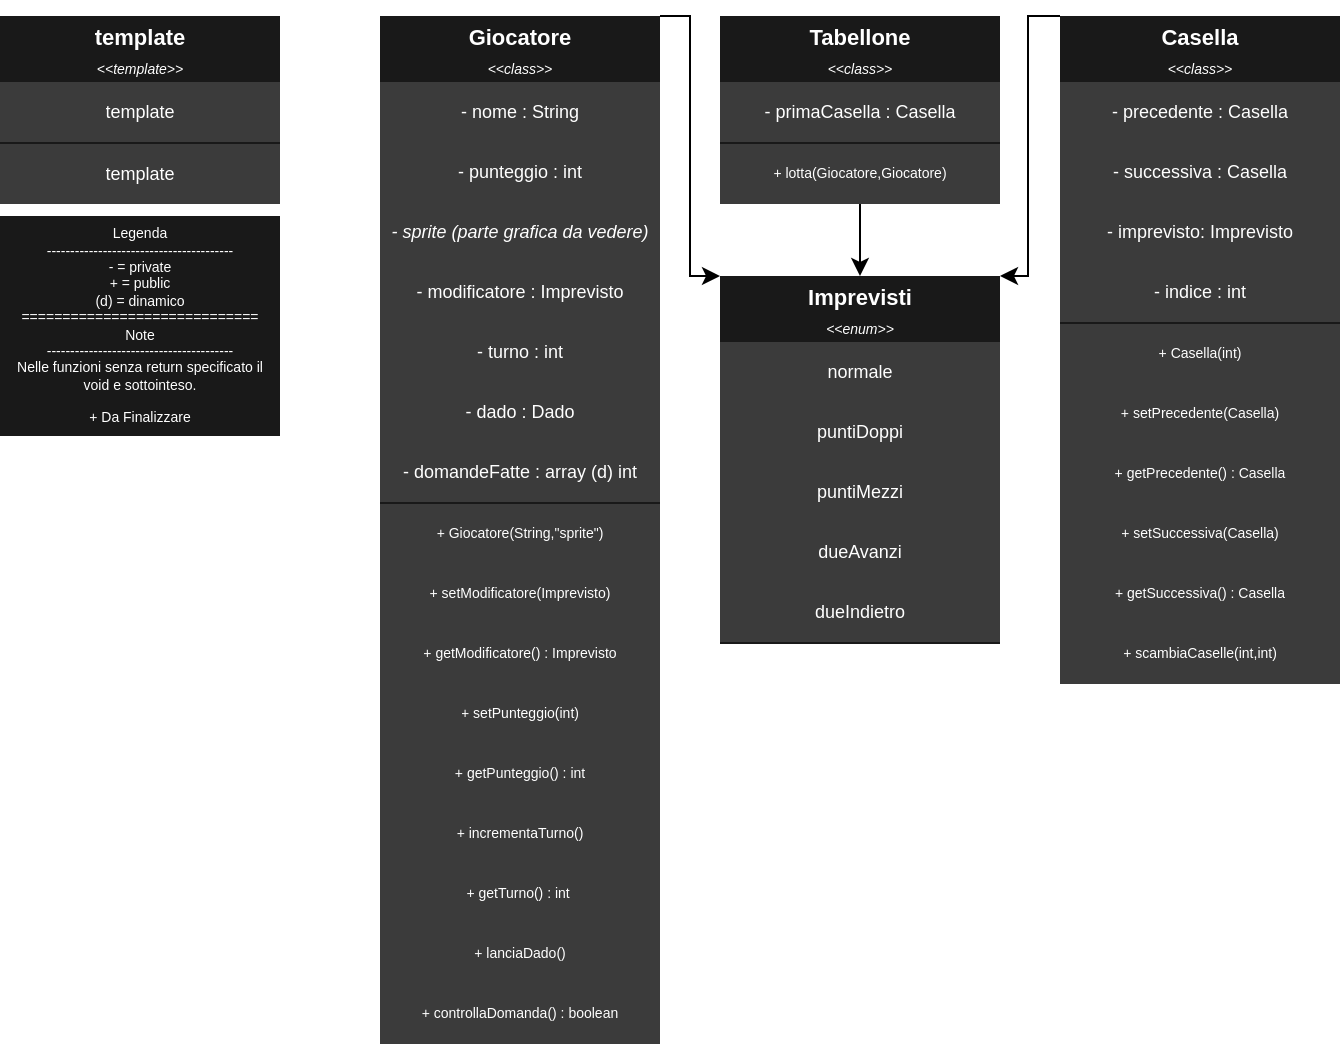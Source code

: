 <mxfile version="20.6.2" type="device"><diagram id="C5RBs43oDa-KdzZeNtuy" name="Page-1"><mxGraphModel dx="580" dy="514" grid="1" gridSize="10" guides="1" tooltips="1" connect="1" arrows="1" fold="1" page="1" pageScale="1" pageWidth="827" pageHeight="1169" math="0" shadow="0"><root><mxCell id="WIyWlLk6GJQsqaUBKTNV-0"/><mxCell id="WIyWlLk6GJQsqaUBKTNV-1" parent="WIyWlLk6GJQsqaUBKTNV-0"/><mxCell id="1BnblfIOh8ostStBnMvM-91" style="edgeStyle=orthogonalEdgeStyle;rounded=0;orthogonalLoop=1;jettySize=auto;html=1;exitX=1;exitY=0;exitDx=0;exitDy=0;entryX=0;entryY=0;entryDx=0;entryDy=0;fontFamily=Helvetica;fontSize=7;fontColor=#FFFFFF;startSize=30;" edge="1" parent="WIyWlLk6GJQsqaUBKTNV-1" source="in_DRPBtU063uCAU6A8--0" target="1BnblfIOh8ostStBnMvM-80"><mxGeometry relative="1" as="geometry"><Array as="points"><mxPoint x="375" y="160"/><mxPoint x="375" y="290"/></Array></mxGeometry></mxCell><mxCell id="in_DRPBtU063uCAU6A8--0" value="Giocatore" style="swimlane;fontStyle=1;childLayout=stackLayout;horizontal=1;startSize=20;horizontalStack=0;resizeParent=1;resizeParentMax=0;resizeLast=0;collapsible=1;marginBottom=0;fillColor=#191919;swimlaneLine=1;perimeterSpacing=0;strokeWidth=1;strokeColor=none;fillStyle=auto;shadow=0;gradientColor=none;swimlaneFillColor=none;fontSize=11;fontColor=#FFFFFF;" parent="WIyWlLk6GJQsqaUBKTNV-1" vertex="1"><mxGeometry x="220" y="160" width="140" height="514" as="geometry"><mxRectangle x="160" y="160" width="60" height="30" as="alternateBounds"/></mxGeometry></mxCell><mxCell id="1BnblfIOh8ostStBnMvM-27" value="&lt;&lt;class&gt;&gt;" style="text;strokeColor=none;fillColor=#191919;align=center;verticalAlign=middle;spacingLeft=4;spacingRight=4;overflow=hidden;points=[[0,0.5],[1,0.5]];portConstraint=eastwest;rotatable=0;fontColor=#FFFFFF;glass=0;rounded=0;shadow=0;sketch=0;perimeterSpacing=0;labelBorderColor=none;fontSize=7;fontStyle=2;labelBackgroundColor=none;" vertex="1" parent="in_DRPBtU063uCAU6A8--0"><mxGeometry y="20" width="140" height="13" as="geometry"/></mxCell><mxCell id="in_DRPBtU063uCAU6A8--1" value="- nome : String" style="text;strokeColor=none;fillColor=#3B3B3B;align=center;verticalAlign=middle;spacingLeft=4;spacingRight=4;overflow=hidden;points=[[0,0.5],[1,0.5]];portConstraint=eastwest;rotatable=0;fontColor=#ffffff;glass=0;rounded=0;shadow=0;sketch=0;perimeterSpacing=0;labelBorderColor=none;whiteSpace=wrap;fontSize=9;" parent="in_DRPBtU063uCAU6A8--0" vertex="1"><mxGeometry y="33" width="140" height="30" as="geometry"/></mxCell><mxCell id="1BnblfIOh8ostStBnMvM-14" value="- punteggio : int" style="text;strokeColor=none;fillColor=#3B3B3B;align=center;verticalAlign=middle;spacingLeft=4;spacingRight=4;overflow=hidden;points=[[0,0.5],[1,0.5]];portConstraint=eastwest;rotatable=0;fontColor=#ffffff;glass=0;rounded=0;shadow=0;sketch=0;perimeterSpacing=0;labelBorderColor=none;whiteSpace=wrap;fontSize=9;" vertex="1" parent="in_DRPBtU063uCAU6A8--0"><mxGeometry y="63" width="140" height="30" as="geometry"/></mxCell><mxCell id="1BnblfIOh8ostStBnMvM-19" value="- sprite (parte grafica da vedere)" style="text;strokeColor=none;fillColor=#3B3B3B;align=center;verticalAlign=middle;spacingLeft=4;spacingRight=4;overflow=hidden;points=[[0,0.5],[1,0.5]];portConstraint=eastwest;rotatable=0;fontColor=#ffffff;glass=0;rounded=0;shadow=0;sketch=0;perimeterSpacing=0;labelBorderColor=none;whiteSpace=wrap;fontStyle=2;fontSize=9;" vertex="1" parent="in_DRPBtU063uCAU6A8--0"><mxGeometry y="93" width="140" height="30" as="geometry"/></mxCell><mxCell id="1BnblfIOh8ostStBnMvM-20" value="- modificatore : Imprevisto" style="text;strokeColor=none;fillColor=#3B3B3B;align=center;verticalAlign=middle;spacingLeft=4;spacingRight=4;overflow=hidden;points=[[0,0.5],[1,0.5]];portConstraint=eastwest;rotatable=0;fontColor=#ffffff;glass=0;rounded=0;shadow=0;sketch=0;perimeterSpacing=0;labelBorderColor=none;whiteSpace=wrap;fontSize=9;" vertex="1" parent="in_DRPBtU063uCAU6A8--0"><mxGeometry y="123" width="140" height="30" as="geometry"/></mxCell><mxCell id="1BnblfIOh8ostStBnMvM-28" value="- turno : int" style="text;strokeColor=none;fillColor=#3B3B3B;align=center;verticalAlign=middle;spacingLeft=4;spacingRight=4;overflow=hidden;points=[[0,0.5],[1,0.5]];portConstraint=eastwest;rotatable=0;fontColor=#ffffff;glass=0;rounded=0;shadow=0;sketch=0;perimeterSpacing=0;labelBorderColor=none;whiteSpace=wrap;fontSize=9;" vertex="1" parent="in_DRPBtU063uCAU6A8--0"><mxGeometry y="153" width="140" height="30" as="geometry"/></mxCell><mxCell id="1BnblfIOh8ostStBnMvM-30" value="- dado : Dado" style="text;strokeColor=none;fillColor=#3B3B3B;align=center;verticalAlign=middle;spacingLeft=4;spacingRight=4;overflow=hidden;points=[[0,0.5],[1,0.5]];portConstraint=eastwest;rotatable=0;fontColor=#ffffff;glass=0;rounded=0;shadow=0;sketch=0;perimeterSpacing=0;labelBorderColor=none;whiteSpace=wrap;fontSize=9;" vertex="1" parent="in_DRPBtU063uCAU6A8--0"><mxGeometry y="183" width="140" height="30" as="geometry"/></mxCell><mxCell id="1BnblfIOh8ostStBnMvM-43" value="- domandeFatte : array (d) int" style="text;strokeColor=none;fillColor=#3B3B3B;align=center;verticalAlign=middle;spacingLeft=4;spacingRight=4;overflow=hidden;points=[[0,0.5],[1,0.5]];portConstraint=eastwest;rotatable=0;fontColor=#ffffff;glass=0;rounded=0;shadow=0;sketch=0;perimeterSpacing=0;labelBorderColor=none;whiteSpace=wrap;fontSize=9;" vertex="1" parent="in_DRPBtU063uCAU6A8--0"><mxGeometry y="213" width="140" height="30" as="geometry"/></mxCell><mxCell id="1BnblfIOh8ostStBnMvM-7" value="" style="text;strokeColor=none;fillColor=#191919;align=center;verticalAlign=middle;spacingLeft=4;spacingRight=4;overflow=hidden;points=[[0,0.5],[1,0.5]];portConstraint=eastwest;rotatable=0;fontColor=#191919;glass=0;rounded=0;shadow=0;sketch=0;perimeterSpacing=0;labelBorderColor=none;" vertex="1" parent="in_DRPBtU063uCAU6A8--0"><mxGeometry y="243" width="140" height="1" as="geometry"/></mxCell><mxCell id="1BnblfIOh8ostStBnMvM-44" value="+ Giocatore(String,&quot;sprite&quot;)" style="text;strokeColor=none;fillColor=#3B3B3B;align=center;verticalAlign=middle;spacingLeft=4;spacingRight=4;overflow=hidden;points=[[0,0.5],[1,0.5]];portConstraint=eastwest;rotatable=0;fontColor=#ffffff;glass=0;rounded=0;shadow=0;sketch=0;perimeterSpacing=0;labelBorderColor=none;whiteSpace=wrap;fontSize=7;" vertex="1" parent="in_DRPBtU063uCAU6A8--0"><mxGeometry y="244" width="140" height="30" as="geometry"/></mxCell><mxCell id="1BnblfIOh8ostStBnMvM-45" value="+ setModificatore(Imprevisto)" style="text;strokeColor=none;fillColor=#3B3B3B;align=center;verticalAlign=middle;spacingLeft=4;spacingRight=4;overflow=hidden;points=[[0,0.5],[1,0.5]];portConstraint=eastwest;rotatable=0;fontColor=#ffffff;glass=0;rounded=0;shadow=0;sketch=0;perimeterSpacing=0;labelBorderColor=none;whiteSpace=wrap;fontSize=7;" vertex="1" parent="in_DRPBtU063uCAU6A8--0"><mxGeometry y="274" width="140" height="30" as="geometry"/></mxCell><mxCell id="1BnblfIOh8ostStBnMvM-51" value="+ getModificatore() : Imprevisto" style="text;strokeColor=none;fillColor=#3B3B3B;align=center;verticalAlign=middle;spacingLeft=4;spacingRight=4;overflow=hidden;points=[[0,0.5],[1,0.5]];portConstraint=eastwest;rotatable=0;fontColor=#ffffff;glass=0;rounded=0;shadow=0;sketch=0;perimeterSpacing=0;labelBorderColor=none;whiteSpace=wrap;fontSize=7;" vertex="1" parent="in_DRPBtU063uCAU6A8--0"><mxGeometry y="304" width="140" height="30" as="geometry"/></mxCell><mxCell id="1BnblfIOh8ostStBnMvM-50" value="+ setPunteggio(int)" style="text;strokeColor=none;fillColor=#3B3B3B;align=center;verticalAlign=middle;spacingLeft=4;spacingRight=4;overflow=hidden;points=[[0,0.5],[1,0.5]];portConstraint=eastwest;rotatable=0;fontColor=#ffffff;glass=0;rounded=0;shadow=0;sketch=0;perimeterSpacing=0;labelBorderColor=none;whiteSpace=wrap;fontSize=7;" vertex="1" parent="in_DRPBtU063uCAU6A8--0"><mxGeometry y="334" width="140" height="30" as="geometry"/></mxCell><mxCell id="1BnblfIOh8ostStBnMvM-52" value="+ getPunteggio() : int" style="text;strokeColor=none;fillColor=#3B3B3B;align=center;verticalAlign=middle;spacingLeft=4;spacingRight=4;overflow=hidden;points=[[0,0.5],[1,0.5]];portConstraint=eastwest;rotatable=0;fontColor=#ffffff;glass=0;rounded=0;shadow=0;sketch=0;perimeterSpacing=0;labelBorderColor=none;whiteSpace=wrap;fontSize=7;" vertex="1" parent="in_DRPBtU063uCAU6A8--0"><mxGeometry y="364" width="140" height="30" as="geometry"/></mxCell><mxCell id="1BnblfIOh8ostStBnMvM-49" value="+ incrementaTurno()" style="text;strokeColor=none;fillColor=#3B3B3B;align=center;verticalAlign=middle;spacingLeft=4;spacingRight=4;overflow=hidden;points=[[0,0.5],[1,0.5]];portConstraint=eastwest;rotatable=0;fontColor=#ffffff;glass=0;rounded=0;shadow=0;sketch=0;perimeterSpacing=0;labelBorderColor=none;whiteSpace=wrap;fontSize=7;" vertex="1" parent="in_DRPBtU063uCAU6A8--0"><mxGeometry y="394" width="140" height="30" as="geometry"/></mxCell><mxCell id="1BnblfIOh8ostStBnMvM-53" value="+ getTurno() : int " style="text;strokeColor=none;fillColor=#3B3B3B;align=center;verticalAlign=middle;spacingLeft=4;spacingRight=4;overflow=hidden;points=[[0,0.5],[1,0.5]];portConstraint=eastwest;rotatable=0;fontColor=#ffffff;glass=0;rounded=0;shadow=0;sketch=0;perimeterSpacing=0;labelBorderColor=none;whiteSpace=wrap;fontSize=7;" vertex="1" parent="in_DRPBtU063uCAU6A8--0"><mxGeometry y="424" width="140" height="30" as="geometry"/></mxCell><mxCell id="1BnblfIOh8ostStBnMvM-46" value="+ lanciaDado()" style="text;strokeColor=none;fillColor=#3B3B3B;align=center;verticalAlign=middle;spacingLeft=4;spacingRight=4;overflow=hidden;points=[[0,0.5],[1,0.5]];portConstraint=eastwest;rotatable=0;fontColor=#ffffff;glass=0;rounded=0;shadow=0;sketch=0;perimeterSpacing=0;labelBorderColor=none;whiteSpace=wrap;fontSize=7;" vertex="1" parent="in_DRPBtU063uCAU6A8--0"><mxGeometry y="454" width="140" height="30" as="geometry"/></mxCell><mxCell id="1BnblfIOh8ostStBnMvM-48" value="+ controllaDomanda() : boolean" style="text;strokeColor=none;fillColor=#3B3B3B;align=center;verticalAlign=middle;spacingLeft=4;spacingRight=4;overflow=hidden;points=[[0,0.5],[1,0.5]];portConstraint=eastwest;rotatable=0;fontColor=#ffffff;glass=0;rounded=0;shadow=0;sketch=0;perimeterSpacing=0;labelBorderColor=none;whiteSpace=wrap;fontSize=7;" vertex="1" parent="in_DRPBtU063uCAU6A8--0"><mxGeometry y="484" width="140" height="30" as="geometry"/></mxCell><mxCell id="1BnblfIOh8ostStBnMvM-31" value="template" style="swimlane;fontStyle=1;childLayout=stackLayout;horizontal=1;startSize=20;horizontalStack=0;resizeParent=1;resizeParentMax=0;resizeLast=0;collapsible=1;marginBottom=0;fillColor=#191919;swimlaneLine=1;perimeterSpacing=0;strokeWidth=1;strokeColor=none;fillStyle=auto;shadow=0;gradientColor=none;swimlaneFillColor=none;fontSize=11;fontColor=#FFFFFF;" vertex="1" parent="WIyWlLk6GJQsqaUBKTNV-1"><mxGeometry x="30" y="160" width="140" height="94" as="geometry"><mxRectangle x="160" y="160" width="60" height="30" as="alternateBounds"/></mxGeometry></mxCell><mxCell id="1BnblfIOh8ostStBnMvM-32" value="&lt;&lt;template&gt;&gt;" style="text;strokeColor=none;fillColor=#191919;align=center;verticalAlign=middle;spacingLeft=4;spacingRight=4;overflow=hidden;points=[[0,0.5],[1,0.5]];portConstraint=eastwest;rotatable=0;fontColor=#FFFFFF;glass=0;rounded=0;shadow=0;sketch=0;perimeterSpacing=0;labelBorderColor=none;fontSize=7;fontStyle=2;labelBackgroundColor=none;" vertex="1" parent="1BnblfIOh8ostStBnMvM-31"><mxGeometry y="20" width="140" height="13" as="geometry"/></mxCell><mxCell id="1BnblfIOh8ostStBnMvM-33" value="template" style="text;strokeColor=none;fillColor=#3B3B3B;align=center;verticalAlign=middle;spacingLeft=4;spacingRight=4;overflow=hidden;points=[[0,0.5],[1,0.5]];portConstraint=eastwest;rotatable=0;fontColor=#ffffff;glass=0;rounded=0;shadow=0;sketch=0;perimeterSpacing=0;labelBorderColor=none;whiteSpace=wrap;fontSize=9;" vertex="1" parent="1BnblfIOh8ostStBnMvM-31"><mxGeometry y="33" width="140" height="30" as="geometry"/></mxCell><mxCell id="1BnblfIOh8ostStBnMvM-39" value="" style="text;strokeColor=none;fillColor=#191919;align=center;verticalAlign=middle;spacingLeft=4;spacingRight=4;overflow=hidden;points=[[0,0.5],[1,0.5]];portConstraint=eastwest;rotatable=0;fontColor=#191919;glass=0;rounded=0;shadow=0;sketch=0;perimeterSpacing=0;labelBorderColor=none;" vertex="1" parent="1BnblfIOh8ostStBnMvM-31"><mxGeometry y="63" width="140" height="1" as="geometry"/></mxCell><mxCell id="1BnblfIOh8ostStBnMvM-40" value="template" style="text;strokeColor=none;fillColor=#3B3B3B;align=center;verticalAlign=middle;spacingLeft=4;spacingRight=4;overflow=hidden;points=[[0,0.5],[1,0.5]];portConstraint=eastwest;rotatable=0;fontColor=#ffffff;glass=0;rounded=0;shadow=0;sketch=0;perimeterSpacing=0;labelBorderColor=none;whiteSpace=wrap;fontSize=9;" vertex="1" parent="1BnblfIOh8ostStBnMvM-31"><mxGeometry y="64" width="140" height="30" as="geometry"/></mxCell><mxCell id="1BnblfIOh8ostStBnMvM-41" value="Legenda&lt;br&gt;----------------------------------------&lt;br&gt;- = private&lt;br&gt;+ = public&lt;br&gt;(d) = dinamico&lt;br&gt;=============================&lt;br&gt;Note&lt;br&gt;----------------------------------------&lt;br&gt;Nelle funzioni senza return specificato il void e sottointeso.&lt;br&gt;&lt;br&gt;+ Da Finalizzare" style="shadow=0;fillStyle=auto;strokeWidth=1;fontFamily=Helvetica;fontSize=7;fontColor=#FFFFFF;startSize=30;fillColor=#191919;gradientColor=none;align=center;horizontal=1;verticalAlign=middle;fontStyle=0;spacingLeft=1;spacingTop=1;strokeColor=none;spacingBottom=1;spacingRight=1;whiteSpace=wrap;html=1;" vertex="1" parent="WIyWlLk6GJQsqaUBKTNV-1"><mxGeometry x="30" y="260" width="140" height="110" as="geometry"/></mxCell><mxCell id="1BnblfIOh8ostStBnMvM-42" style="edgeStyle=orthogonalEdgeStyle;rounded=0;orthogonalLoop=1;jettySize=auto;html=1;exitX=0.5;exitY=1;exitDx=0;exitDy=0;fontFamily=Helvetica;fontSize=7;fontColor=#FFFFFF;startSize=30;" edge="1" parent="WIyWlLk6GJQsqaUBKTNV-1" source="1BnblfIOh8ostStBnMvM-41" target="1BnblfIOh8ostStBnMvM-41"><mxGeometry relative="1" as="geometry"/></mxCell><mxCell id="1BnblfIOh8ostStBnMvM-90" style="edgeStyle=orthogonalEdgeStyle;rounded=0;orthogonalLoop=1;jettySize=auto;html=1;exitX=0.5;exitY=1;exitDx=0;exitDy=0;entryX=0.5;entryY=0;entryDx=0;entryDy=0;fontFamily=Helvetica;fontSize=7;fontColor=#FFFFFF;startSize=30;" edge="1" parent="WIyWlLk6GJQsqaUBKTNV-1" source="1BnblfIOh8ostStBnMvM-54" target="1BnblfIOh8ostStBnMvM-80"><mxGeometry relative="1" as="geometry"/></mxCell><mxCell id="1BnblfIOh8ostStBnMvM-54" value="Tabellone" style="swimlane;fontStyle=1;childLayout=stackLayout;horizontal=1;startSize=20;horizontalStack=0;resizeParent=1;resizeParentMax=0;resizeLast=0;collapsible=1;marginBottom=0;fillColor=#191919;swimlaneLine=1;perimeterSpacing=0;strokeWidth=1;strokeColor=none;fillStyle=auto;shadow=0;gradientColor=none;swimlaneFillColor=none;fontSize=11;labelBackgroundColor=none;fontColor=#FFFFFF;" vertex="1" parent="WIyWlLk6GJQsqaUBKTNV-1"><mxGeometry x="390" y="160" width="140" height="94" as="geometry"><mxRectangle x="160" y="160" width="60" height="30" as="alternateBounds"/></mxGeometry></mxCell><mxCell id="1BnblfIOh8ostStBnMvM-55" value="&lt;&lt;class&gt;&gt;" style="text;strokeColor=none;fillColor=#191919;align=center;verticalAlign=middle;spacingLeft=4;spacingRight=4;overflow=hidden;points=[[0,0.5],[1,0.5]];portConstraint=eastwest;rotatable=0;fontColor=#FFFFFF;glass=0;rounded=0;shadow=0;sketch=0;perimeterSpacing=0;labelBorderColor=none;fontSize=7;fontStyle=2;labelBackgroundColor=none;" vertex="1" parent="1BnblfIOh8ostStBnMvM-54"><mxGeometry y="20" width="140" height="13" as="geometry"/></mxCell><mxCell id="1BnblfIOh8ostStBnMvM-56" value="- primaCasella : Casella" style="text;strokeColor=none;fillColor=#3B3B3B;align=center;verticalAlign=middle;spacingLeft=4;spacingRight=4;overflow=hidden;points=[[0,0.5],[1,0.5]];portConstraint=eastwest;rotatable=0;fontColor=#ffffff;glass=0;rounded=0;shadow=0;sketch=0;perimeterSpacing=0;labelBorderColor=none;whiteSpace=wrap;fontSize=9;" vertex="1" parent="1BnblfIOh8ostStBnMvM-54"><mxGeometry y="33" width="140" height="30" as="geometry"/></mxCell><mxCell id="1BnblfIOh8ostStBnMvM-57" value="" style="text;strokeColor=none;fillColor=#191919;align=center;verticalAlign=middle;spacingLeft=4;spacingRight=4;overflow=hidden;points=[[0,0.5],[1,0.5]];portConstraint=eastwest;rotatable=0;fontColor=#191919;glass=0;rounded=0;shadow=0;sketch=0;perimeterSpacing=0;labelBorderColor=none;" vertex="1" parent="1BnblfIOh8ostStBnMvM-54"><mxGeometry y="63" width="140" height="1" as="geometry"/></mxCell><mxCell id="1BnblfIOh8ostStBnMvM-58" value="+ lotta(Giocatore,Giocatore)" style="text;strokeColor=none;fillColor=#3B3B3B;align=center;verticalAlign=middle;spacingLeft=4;spacingRight=4;overflow=hidden;points=[[0,0.5],[1,0.5]];portConstraint=eastwest;rotatable=0;fontColor=#ffffff;glass=0;rounded=0;shadow=0;sketch=0;perimeterSpacing=0;labelBorderColor=none;whiteSpace=wrap;fontSize=7;" vertex="1" parent="1BnblfIOh8ostStBnMvM-54"><mxGeometry y="64" width="140" height="30" as="geometry"/></mxCell><mxCell id="1BnblfIOh8ostStBnMvM-92" style="edgeStyle=orthogonalEdgeStyle;rounded=0;orthogonalLoop=1;jettySize=auto;html=1;exitX=0;exitY=0;exitDx=0;exitDy=0;entryX=1;entryY=0;entryDx=0;entryDy=0;fontFamily=Helvetica;fontSize=7;fontColor=#FFFFFF;startSize=30;" edge="1" parent="WIyWlLk6GJQsqaUBKTNV-1" source="1BnblfIOh8ostStBnMvM-62" target="1BnblfIOh8ostStBnMvM-80"><mxGeometry relative="1" as="geometry"><Array as="points"><mxPoint x="544" y="160"/><mxPoint x="544" y="290"/></Array></mxGeometry></mxCell><mxCell id="1BnblfIOh8ostStBnMvM-62" value="Casella" style="swimlane;fontStyle=1;childLayout=stackLayout;horizontal=1;startSize=20;horizontalStack=0;resizeParent=1;resizeParentMax=0;resizeLast=0;collapsible=1;marginBottom=0;fillColor=#191919;swimlaneLine=1;perimeterSpacing=0;strokeWidth=1;strokeColor=none;fillStyle=auto;shadow=0;gradientColor=none;swimlaneFillColor=none;fontSize=11;fontColor=#FFFFFF;" vertex="1" parent="WIyWlLk6GJQsqaUBKTNV-1"><mxGeometry x="560" y="160" width="140" height="334" as="geometry"><mxRectangle x="160" y="160" width="60" height="30" as="alternateBounds"/></mxGeometry></mxCell><mxCell id="1BnblfIOh8ostStBnMvM-63" value="&lt;&lt;class&gt;&gt;" style="text;strokeColor=none;fillColor=#191919;align=center;verticalAlign=middle;spacingLeft=4;spacingRight=4;overflow=hidden;points=[[0,0.5],[1,0.5]];portConstraint=eastwest;rotatable=0;fontColor=#FFFFFF;glass=0;rounded=0;shadow=0;sketch=0;perimeterSpacing=0;labelBorderColor=none;fontSize=7;fontStyle=2;labelBackgroundColor=none;" vertex="1" parent="1BnblfIOh8ostStBnMvM-62"><mxGeometry y="20" width="140" height="13" as="geometry"/></mxCell><mxCell id="1BnblfIOh8ostStBnMvM-64" value="- precedente : Casella" style="text;strokeColor=none;fillColor=#3B3B3B;align=center;verticalAlign=middle;spacingLeft=4;spacingRight=4;overflow=hidden;points=[[0,0.5],[1,0.5]];portConstraint=eastwest;rotatable=0;fontColor=#ffffff;glass=0;rounded=0;shadow=0;sketch=0;perimeterSpacing=0;labelBorderColor=none;whiteSpace=wrap;fontSize=9;" vertex="1" parent="1BnblfIOh8ostStBnMvM-62"><mxGeometry y="33" width="140" height="30" as="geometry"/></mxCell><mxCell id="1BnblfIOh8ostStBnMvM-67" value="- successiva : Casella" style="text;strokeColor=none;fillColor=#3B3B3B;align=center;verticalAlign=middle;spacingLeft=4;spacingRight=4;overflow=hidden;points=[[0,0.5],[1,0.5]];portConstraint=eastwest;rotatable=0;fontColor=#ffffff;glass=0;rounded=0;shadow=0;sketch=0;perimeterSpacing=0;labelBorderColor=none;whiteSpace=wrap;fontSize=9;" vertex="1" parent="1BnblfIOh8ostStBnMvM-62"><mxGeometry y="63" width="140" height="30" as="geometry"/></mxCell><mxCell id="1BnblfIOh8ostStBnMvM-68" value="- imprevisto: Imprevisto" style="text;strokeColor=none;fillColor=#3B3B3B;align=center;verticalAlign=middle;spacingLeft=4;spacingRight=4;overflow=hidden;points=[[0,0.5],[1,0.5]];portConstraint=eastwest;rotatable=0;fontColor=#ffffff;glass=0;rounded=0;shadow=0;sketch=0;perimeterSpacing=0;labelBorderColor=none;whiteSpace=wrap;fontSize=9;" vertex="1" parent="1BnblfIOh8ostStBnMvM-62"><mxGeometry y="93" width="140" height="30" as="geometry"/></mxCell><mxCell id="1BnblfIOh8ostStBnMvM-69" value="- indice : int" style="text;strokeColor=none;fillColor=#3B3B3B;align=center;verticalAlign=middle;spacingLeft=4;spacingRight=4;overflow=hidden;points=[[0,0.5],[1,0.5]];portConstraint=eastwest;rotatable=0;fontColor=#ffffff;glass=0;rounded=0;shadow=0;sketch=0;perimeterSpacing=0;labelBorderColor=none;whiteSpace=wrap;fontSize=9;" vertex="1" parent="1BnblfIOh8ostStBnMvM-62"><mxGeometry y="123" width="140" height="30" as="geometry"/></mxCell><mxCell id="1BnblfIOh8ostStBnMvM-65" value="" style="text;strokeColor=none;fillColor=#191919;align=center;verticalAlign=middle;spacingLeft=4;spacingRight=4;overflow=hidden;points=[[0,0.5],[1,0.5]];portConstraint=eastwest;rotatable=0;fontColor=#191919;glass=0;rounded=0;shadow=0;sketch=0;perimeterSpacing=0;labelBorderColor=none;" vertex="1" parent="1BnblfIOh8ostStBnMvM-62"><mxGeometry y="153" width="140" height="1" as="geometry"/></mxCell><mxCell id="1BnblfIOh8ostStBnMvM-78" value="+ Casella(int)" style="text;strokeColor=none;fillColor=#3B3B3B;align=center;verticalAlign=middle;spacingLeft=4;spacingRight=4;overflow=hidden;points=[[0,0.5],[1,0.5]];portConstraint=eastwest;rotatable=0;fontColor=#ffffff;glass=0;rounded=0;shadow=0;sketch=0;perimeterSpacing=0;labelBorderColor=none;whiteSpace=wrap;fontSize=7;" vertex="1" parent="1BnblfIOh8ostStBnMvM-62"><mxGeometry y="154" width="140" height="30" as="geometry"/></mxCell><mxCell id="1BnblfIOh8ostStBnMvM-66" value="+ setPrecedente(Casella)" style="text;strokeColor=none;fillColor=#3B3B3B;align=center;verticalAlign=middle;spacingLeft=4;spacingRight=4;overflow=hidden;points=[[0,0.5],[1,0.5]];portConstraint=eastwest;rotatable=0;fontColor=#ffffff;glass=0;rounded=0;shadow=0;sketch=0;perimeterSpacing=0;labelBorderColor=none;whiteSpace=wrap;fontSize=7;" vertex="1" parent="1BnblfIOh8ostStBnMvM-62"><mxGeometry y="184" width="140" height="30" as="geometry"/></mxCell><mxCell id="1BnblfIOh8ostStBnMvM-77" value="+ getPrecedente() : Casella" style="text;strokeColor=none;fillColor=#3B3B3B;align=center;verticalAlign=middle;spacingLeft=4;spacingRight=4;overflow=hidden;points=[[0,0.5],[1,0.5]];portConstraint=eastwest;rotatable=0;fontColor=#ffffff;glass=0;rounded=0;shadow=0;sketch=0;perimeterSpacing=0;labelBorderColor=none;whiteSpace=wrap;fontSize=7;" vertex="1" parent="1BnblfIOh8ostStBnMvM-62"><mxGeometry y="214" width="140" height="30" as="geometry"/></mxCell><mxCell id="1BnblfIOh8ostStBnMvM-75" value="+ setSuccessiva(Casella)" style="text;strokeColor=none;fillColor=#3B3B3B;align=center;verticalAlign=middle;spacingLeft=4;spacingRight=4;overflow=hidden;points=[[0,0.5],[1,0.5]];portConstraint=eastwest;rotatable=0;fontColor=#ffffff;glass=0;rounded=0;shadow=0;sketch=0;perimeterSpacing=0;labelBorderColor=none;whiteSpace=wrap;fontSize=7;" vertex="1" parent="1BnblfIOh8ostStBnMvM-62"><mxGeometry y="244" width="140" height="30" as="geometry"/></mxCell><mxCell id="1BnblfIOh8ostStBnMvM-76" value="+ getSuccessiva() : Casella" style="text;strokeColor=none;fillColor=#3B3B3B;align=center;verticalAlign=middle;spacingLeft=4;spacingRight=4;overflow=hidden;points=[[0,0.5],[1,0.5]];portConstraint=eastwest;rotatable=0;fontColor=#ffffff;glass=0;rounded=0;shadow=0;sketch=0;perimeterSpacing=0;labelBorderColor=none;whiteSpace=wrap;fontSize=7;" vertex="1" parent="1BnblfIOh8ostStBnMvM-62"><mxGeometry y="274" width="140" height="30" as="geometry"/></mxCell><mxCell id="1BnblfIOh8ostStBnMvM-79" value="+ scambiaCaselle(int,int)" style="text;strokeColor=none;fillColor=#3B3B3B;align=center;verticalAlign=middle;spacingLeft=4;spacingRight=4;overflow=hidden;points=[[0,0.5],[1,0.5]];portConstraint=eastwest;rotatable=0;fontColor=#ffffff;glass=0;rounded=0;shadow=0;sketch=0;perimeterSpacing=0;labelBorderColor=none;whiteSpace=wrap;fontSize=7;" vertex="1" parent="1BnblfIOh8ostStBnMvM-62"><mxGeometry y="304" width="140" height="30" as="geometry"/></mxCell><mxCell id="1BnblfIOh8ostStBnMvM-80" value="Imprevisti" style="swimlane;fontStyle=1;childLayout=stackLayout;horizontal=1;startSize=20;horizontalStack=0;resizeParent=1;resizeParentMax=0;resizeLast=0;collapsible=1;marginBottom=0;fillColor=#191919;swimlaneLine=1;perimeterSpacing=0;strokeWidth=1;strokeColor=none;fillStyle=auto;shadow=0;gradientColor=none;swimlaneFillColor=none;fontSize=11;labelBorderColor=none;fontColor=#FFFFFF;" vertex="1" parent="WIyWlLk6GJQsqaUBKTNV-1"><mxGeometry x="390" y="290" width="140" height="184" as="geometry"><mxRectangle x="160" y="160" width="60" height="30" as="alternateBounds"/></mxGeometry></mxCell><mxCell id="1BnblfIOh8ostStBnMvM-81" value="&lt;&lt;enum&gt;&gt;" style="text;strokeColor=none;fillColor=#191919;align=center;verticalAlign=middle;spacingLeft=4;spacingRight=4;overflow=hidden;points=[[0,0.5],[1,0.5]];portConstraint=eastwest;rotatable=0;fontColor=#FFFFFF;glass=0;rounded=0;shadow=0;sketch=0;perimeterSpacing=0;labelBorderColor=none;fontSize=7;fontStyle=2;labelBackgroundColor=none;" vertex="1" parent="1BnblfIOh8ostStBnMvM-80"><mxGeometry y="20" width="140" height="13" as="geometry"/></mxCell><mxCell id="1BnblfIOh8ostStBnMvM-82" value="normale" style="text;strokeColor=none;fillColor=#3B3B3B;align=center;verticalAlign=middle;spacingLeft=4;spacingRight=4;overflow=hidden;points=[[0,0.5],[1,0.5]];portConstraint=eastwest;rotatable=0;fontColor=#ffffff;glass=0;rounded=0;shadow=0;sketch=0;perimeterSpacing=0;labelBorderColor=none;whiteSpace=wrap;fontSize=9;" vertex="1" parent="1BnblfIOh8ostStBnMvM-80"><mxGeometry y="33" width="140" height="30" as="geometry"/></mxCell><mxCell id="1BnblfIOh8ostStBnMvM-85" value="puntiDoppi" style="text;strokeColor=none;fillColor=#3B3B3B;align=center;verticalAlign=middle;spacingLeft=4;spacingRight=4;overflow=hidden;points=[[0,0.5],[1,0.5]];portConstraint=eastwest;rotatable=0;fontColor=#ffffff;glass=0;rounded=0;shadow=0;sketch=0;perimeterSpacing=0;labelBorderColor=none;whiteSpace=wrap;fontSize=9;" vertex="1" parent="1BnblfIOh8ostStBnMvM-80"><mxGeometry y="63" width="140" height="30" as="geometry"/></mxCell><mxCell id="1BnblfIOh8ostStBnMvM-86" value="puntiMezzi" style="text;strokeColor=none;fillColor=#3B3B3B;align=center;verticalAlign=middle;spacingLeft=4;spacingRight=4;overflow=hidden;points=[[0,0.5],[1,0.5]];portConstraint=eastwest;rotatable=0;fontColor=#ffffff;glass=0;rounded=0;shadow=0;sketch=0;perimeterSpacing=0;labelBorderColor=none;whiteSpace=wrap;fontSize=9;" vertex="1" parent="1BnblfIOh8ostStBnMvM-80"><mxGeometry y="93" width="140" height="30" as="geometry"/></mxCell><mxCell id="1BnblfIOh8ostStBnMvM-87" value="dueAvanzi" style="text;strokeColor=none;fillColor=#3B3B3B;align=center;verticalAlign=middle;spacingLeft=4;spacingRight=4;overflow=hidden;points=[[0,0.5],[1,0.5]];portConstraint=eastwest;rotatable=0;fontColor=#ffffff;glass=0;rounded=0;shadow=0;sketch=0;perimeterSpacing=0;labelBorderColor=none;whiteSpace=wrap;fontSize=9;" vertex="1" parent="1BnblfIOh8ostStBnMvM-80"><mxGeometry y="123" width="140" height="30" as="geometry"/></mxCell><mxCell id="1BnblfIOh8ostStBnMvM-88" value="dueIndietro" style="text;strokeColor=none;fillColor=#3B3B3B;align=center;verticalAlign=middle;spacingLeft=4;spacingRight=4;overflow=hidden;points=[[0,0.5],[1,0.5]];portConstraint=eastwest;rotatable=0;fontColor=#ffffff;glass=0;rounded=0;shadow=0;sketch=0;perimeterSpacing=0;labelBorderColor=none;whiteSpace=wrap;fontSize=9;" vertex="1" parent="1BnblfIOh8ostStBnMvM-80"><mxGeometry y="153" width="140" height="30" as="geometry"/></mxCell><mxCell id="1BnblfIOh8ostStBnMvM-83" value="" style="text;strokeColor=none;fillColor=#191919;align=center;verticalAlign=middle;spacingLeft=4;spacingRight=4;overflow=hidden;points=[[0,0.5],[1,0.5]];portConstraint=eastwest;rotatable=0;fontColor=#191919;glass=0;rounded=0;shadow=0;sketch=0;perimeterSpacing=0;labelBorderColor=none;" vertex="1" parent="1BnblfIOh8ostStBnMvM-80"><mxGeometry y="183" width="140" height="1" as="geometry"/></mxCell></root></mxGraphModel></diagram></mxfile>